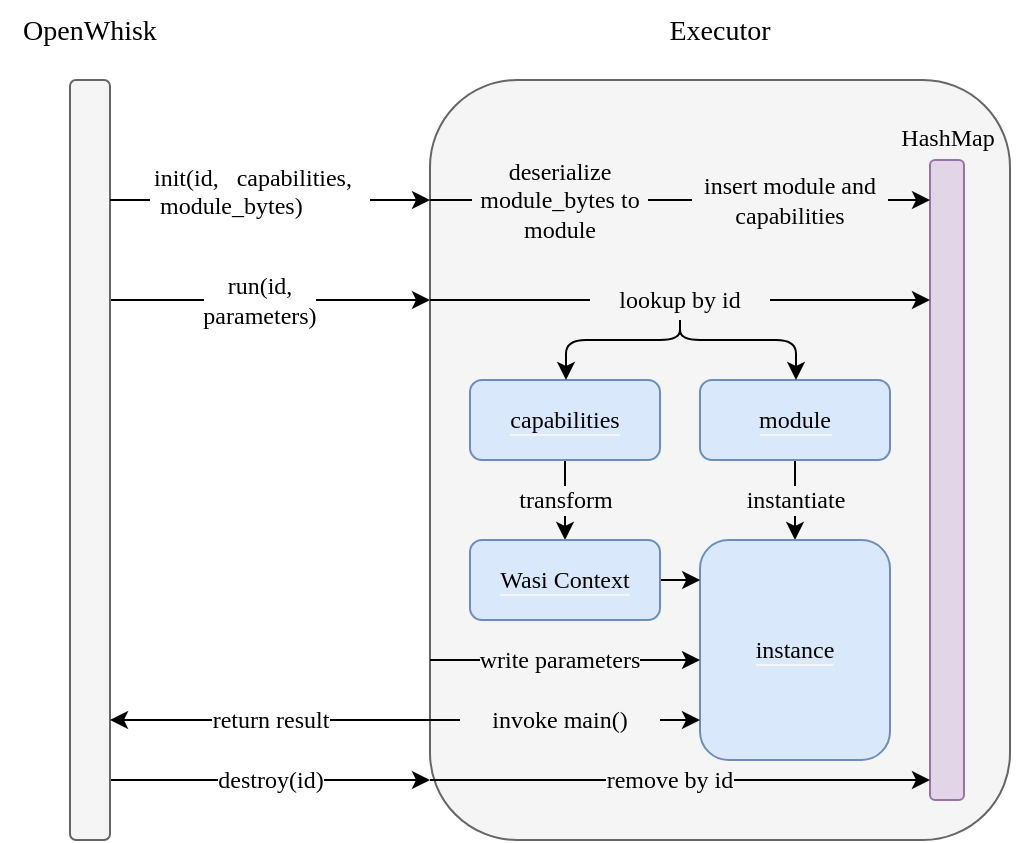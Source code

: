 <mxfile version="14.5.1" type="device"><diagram id="k58uWXT8fB6DtH82Debm" name="Page-1"><mxGraphModel dx="813" dy="482" grid="1" gridSize="10" guides="1" tooltips="1" connect="1" arrows="1" fold="1" page="1" pageScale="1" pageWidth="850" pageHeight="1100" math="0" shadow="0"><root><mxCell id="0"/><mxCell id="1" parent="0"/><mxCell id="d3nS33FpvXMVfJAD_dNh-1" value="" style="rounded=1;whiteSpace=wrap;html=1;fontSize=12;movable=0;resizable=0;rotatable=0;deletable=0;editable=0;connectable=0;strokeColor=#666666;fontColor=#333333;fillColor=#F5F5F5;" parent="1" vertex="1"><mxGeometry x="400" y="220" width="290" height="380" as="geometry"/></mxCell><mxCell id="_7-Mtbjh3HHWFtsDyBfg-5" value="" style="endArrow=classic;html=1;" parent="1" edge="1" source="WzXcqIJaGTqtzX6l6--2-41"><mxGeometry relative="1" as="geometry"><mxPoint x="240" y="280" as="sourcePoint"/><mxPoint x="400" y="280" as="targetPoint"/></mxGeometry></mxCell><mxCell id="_7-Mtbjh3HHWFtsDyBfg-8" value="" style="endArrow=classic;html=1;entryX=0;entryY=1;entryDx=0;entryDy=0;" parent="1" edge="1"><mxGeometry relative="1" as="geometry"><mxPoint x="240" y="330" as="sourcePoint"/><mxPoint x="400" y="330" as="targetPoint"/></mxGeometry></mxCell><mxCell id="_7-Mtbjh3HHWFtsDyBfg-15" value="" style="endArrow=classic;html=1;" parent="1" edge="1"><mxGeometry relative="1" as="geometry"><mxPoint x="240" y="570" as="sourcePoint"/><mxPoint x="400" y="570" as="targetPoint"/></mxGeometry></mxCell><mxCell id="_7-Mtbjh3HHWFtsDyBfg-16" value="&lt;span style=&quot;font-size: 12px&quot;&gt;destroy(id)&lt;/span&gt;" style="edgeLabel;resizable=0;html=1;align=center;verticalAlign=middle;fontSize=12;fontFamily=JetBrains Mono;labelBackgroundColor=#FFFFFF;" parent="_7-Mtbjh3HHWFtsDyBfg-15" connectable="0" vertex="1"><mxGeometry relative="1" as="geometry"/></mxCell><mxCell id="_7-Mtbjh3HHWFtsDyBfg-2" value="&lt;span style=&quot;font-family: &amp;#34;linux biolinum o&amp;#34;&quot;&gt;&lt;br style=&quot;font-size: 12px&quot;&gt;&lt;/span&gt;" style="rounded=1;whiteSpace=wrap;html=1;fillColor=#f5f5f5;strokeColor=#666666;fontSize=12;movable=0;resizable=0;rotatable=0;deletable=0;editable=0;connectable=0;fontColor=#333333;" parent="1" vertex="1"><mxGeometry x="220" y="220" width="20" height="380" as="geometry"/></mxCell><mxCell id="_7-Mtbjh3HHWFtsDyBfg-17" value="" style="rounded=1;whiteSpace=wrap;html=1;fillColor=#e1d5e7;strokeColor=#9673a6;fontSize=12;movable=1;resizable=1;rotatable=1;deletable=1;editable=1;connectable=1;" parent="1" vertex="1"><mxGeometry x="650" y="260" width="17" height="320" as="geometry"/></mxCell><mxCell id="d3nS33FpvXMVfJAD_dNh-11" value="&lt;span style=&quot;color: rgb(0, 0, 0); font-family: &amp;quot;linux biolinum o&amp;quot;; font-size: 14px; font-style: normal; font-weight: 400; letter-spacing: normal; text-indent: 0px; text-transform: none; word-spacing: 0px; display: inline; float: none;&quot;&gt;Executor&lt;/span&gt;" style="text;whiteSpace=wrap;html=1;fontSize=14;align=center;labelBackgroundColor=none;" parent="1" vertex="1"><mxGeometry x="505" y="180" width="80" height="30" as="geometry"/></mxCell><mxCell id="d3nS33FpvXMVfJAD_dNh-12" value="&lt;span style=&quot;color: rgb(0, 0, 0); font-family: &amp;quot;linux biolinum o&amp;quot;; font-size: 14px; font-style: normal; font-weight: 400; letter-spacing: normal; text-indent: 0px; text-transform: none; word-spacing: 0px; display: inline; float: none;&quot;&gt;OpenWhisk&lt;/span&gt;" style="text;whiteSpace=wrap;html=1;fontSize=14;align=center;labelBackgroundColor=none;" parent="1" vertex="1"><mxGeometry x="185" y="180" width="90" height="30" as="geometry"/></mxCell><mxCell id="d3nS33FpvXMVfJAD_dNh-28" value="&lt;span style=&quot;color: rgb(0, 0, 0); font-size: 12px; font-style: normal; font-weight: 400; letter-spacing: normal; text-indent: 0px; text-transform: none; word-spacing: 0px; display: inline; float: none;&quot;&gt;HashMap&lt;/span&gt;" style="text;whiteSpace=wrap;html=1;fontSize=12;align=center;labelBackgroundColor=none;fontFamily=JetBrains Mono;" parent="1" vertex="1"><mxGeometry x="618.5" y="235" width="80" height="20" as="geometry"/></mxCell><mxCell id="WzXcqIJaGTqtzX6l6--2-6" value="" style="endArrow=classic;html=1;fontFamily=JetBrains Mono;" edge="1" parent="1"><mxGeometry width="50" height="50" relative="1" as="geometry"><mxPoint x="400" y="280" as="sourcePoint"/><mxPoint x="650" y="280" as="targetPoint"/></mxGeometry></mxCell><mxCell id="WzXcqIJaGTqtzX6l6--2-4" value="insert module and capabilities" style="text;html=1;strokeColor=none;fillColor=none;align=center;verticalAlign=middle;whiteSpace=wrap;rounded=0;fontFamily=JetBrains Mono;labelBackgroundColor=#F5F5F5;fontSize=12;" vertex="1" parent="1"><mxGeometry x="530" y="260" width="100" height="40" as="geometry"/></mxCell><mxCell id="WzXcqIJaGTqtzX6l6--2-3" value="deserialize module_bytes to module" style="text;html=1;strokeColor=none;fillColor=none;align=center;verticalAlign=middle;whiteSpace=wrap;rounded=0;fontFamily=JetBrains Mono;labelBackgroundColor=#F5F5F5;fontSize=12;" vertex="1" parent="1"><mxGeometry x="420" y="260" width="90" height="40" as="geometry"/></mxCell><mxCell id="WzXcqIJaGTqtzX6l6--2-9" value="" style="endArrow=classic;html=1;fontFamily=JetBrains Mono;" edge="1" parent="1" source="WzXcqIJaGTqtzX6l6--2-8"><mxGeometry width="50" height="50" relative="1" as="geometry"><mxPoint x="400" y="330" as="sourcePoint"/><mxPoint x="650" y="330" as="targetPoint"/></mxGeometry></mxCell><mxCell id="WzXcqIJaGTqtzX6l6--2-22" style="edgeStyle=orthogonalEdgeStyle;rounded=1;orthogonalLoop=1;jettySize=auto;html=1;entryX=0.5;entryY=0;entryDx=0;entryDy=0;fontFamily=JetBrains Mono;fontSize=12;" edge="1" parent="1" source="WzXcqIJaGTqtzX6l6--2-10" target="WzXcqIJaGTqtzX6l6--2-21"><mxGeometry relative="1" as="geometry"/></mxCell><mxCell id="WzXcqIJaGTqtzX6l6--2-10" value="&lt;span style=&quot;background-color: rgb(218 , 232 , 252)&quot;&gt;capabilities&lt;/span&gt;" style="rounded=1;whiteSpace=wrap;html=1;labelBackgroundColor=#F5F5F5;fontFamily=JetBrains Mono;strokeColor=#6c8ebf;fillColor=#DAE8FC;" vertex="1" parent="1"><mxGeometry x="420" y="370" width="95" height="40" as="geometry"/></mxCell><mxCell id="WzXcqIJaGTqtzX6l6--2-19" style="edgeStyle=orthogonalEdgeStyle;rounded=1;orthogonalLoop=1;jettySize=auto;html=1;entryX=0.5;entryY=0;entryDx=0;entryDy=0;fontFamily=JetBrains Mono;fontSize=12;" edge="1" parent="1" source="WzXcqIJaGTqtzX6l6--2-13" target="WzXcqIJaGTqtzX6l6--2-18"><mxGeometry relative="1" as="geometry"/></mxCell><mxCell id="WzXcqIJaGTqtzX6l6--2-13" value="&lt;span style=&quot;background-color: rgb(218 , 232 , 252)&quot;&gt;module&lt;/span&gt;" style="rounded=1;whiteSpace=wrap;html=1;labelBackgroundColor=#F5F5F5;fontFamily=JetBrains Mono;strokeColor=#6c8ebf;fillColor=#DAE8FC;" vertex="1" parent="1"><mxGeometry x="535" y="370" width="95" height="40" as="geometry"/></mxCell><mxCell id="WzXcqIJaGTqtzX6l6--2-16" style="edgeStyle=orthogonalEdgeStyle;rounded=1;orthogonalLoop=1;jettySize=auto;html=1;entryX=0.5;entryY=0;entryDx=0;entryDy=0;fontFamily=JetBrains Mono;fontSize=12;" edge="1" parent="1" source="WzXcqIJaGTqtzX6l6--2-8" target="WzXcqIJaGTqtzX6l6--2-10"><mxGeometry relative="1" as="geometry"><Array as="points"><mxPoint x="525" y="350"/><mxPoint x="468" y="350"/><mxPoint x="468" y="370"/></Array></mxGeometry></mxCell><mxCell id="WzXcqIJaGTqtzX6l6--2-17" style="edgeStyle=orthogonalEdgeStyle;rounded=1;orthogonalLoop=1;jettySize=auto;html=1;entryX=0.5;entryY=0;entryDx=0;entryDy=0;fontFamily=JetBrains Mono;fontSize=12;" edge="1" parent="1" source="WzXcqIJaGTqtzX6l6--2-8" target="WzXcqIJaGTqtzX6l6--2-13"><mxGeometry relative="1" as="geometry"><Array as="points"><mxPoint x="525" y="350"/><mxPoint x="583" y="350"/><mxPoint x="583" y="370"/></Array></mxGeometry></mxCell><mxCell id="WzXcqIJaGTqtzX6l6--2-8" value="lookup by id" style="text;html=1;strokeColor=none;fillColor=none;align=center;verticalAlign=middle;whiteSpace=wrap;rounded=0;fontFamily=JetBrains Mono;labelBackgroundColor=#F5F5F5;" vertex="1" parent="1"><mxGeometry x="480" y="320" width="90" height="20" as="geometry"/></mxCell><mxCell id="WzXcqIJaGTqtzX6l6--2-15" value="" style="endArrow=none;html=1;fontFamily=JetBrains Mono;endFill=0;" edge="1" parent="1" target="WzXcqIJaGTqtzX6l6--2-8"><mxGeometry width="50" height="50" relative="1" as="geometry"><mxPoint x="400" y="330" as="sourcePoint"/><mxPoint x="650" y="330" as="targetPoint"/></mxGeometry></mxCell><mxCell id="WzXcqIJaGTqtzX6l6--2-18" value="&lt;span style=&quot;background-color: rgb(218 , 232 , 252)&quot;&gt;instance&lt;/span&gt;" style="rounded=1;whiteSpace=wrap;html=1;labelBackgroundColor=#F5F5F5;fontFamily=JetBrains Mono;strokeColor=#6c8ebf;fillColor=#DAE8FC;" vertex="1" parent="1"><mxGeometry x="535" y="450" width="95" height="110" as="geometry"/></mxCell><mxCell id="WzXcqIJaGTqtzX6l6--2-20" value="instantiate" style="text;html=1;strokeColor=none;fillColor=none;align=center;verticalAlign=middle;whiteSpace=wrap;rounded=0;fontFamily=JetBrains Mono;labelBackgroundColor=#F5F5F5;" vertex="1" parent="1"><mxGeometry x="537.5" y="420" width="90" height="20" as="geometry"/></mxCell><mxCell id="WzXcqIJaGTqtzX6l6--2-30" style="edgeStyle=orthogonalEdgeStyle;rounded=1;orthogonalLoop=1;jettySize=auto;html=1;entryX=0.001;entryY=0.182;entryDx=0;entryDy=0;entryPerimeter=0;fontFamily=JetBrains Mono;fontSize=12;" edge="1" parent="1" source="WzXcqIJaGTqtzX6l6--2-21" target="WzXcqIJaGTqtzX6l6--2-18"><mxGeometry relative="1" as="geometry"/></mxCell><mxCell id="WzXcqIJaGTqtzX6l6--2-21" value="&lt;span style=&quot;background-color: rgb(218 , 232 , 252)&quot;&gt;Wasi Context&lt;/span&gt;" style="rounded=1;whiteSpace=wrap;html=1;labelBackgroundColor=#F5F5F5;fontFamily=JetBrains Mono;strokeColor=#6c8ebf;fillColor=#DAE8FC;" vertex="1" parent="1"><mxGeometry x="420" y="450" width="95" height="40" as="geometry"/></mxCell><mxCell id="WzXcqIJaGTqtzX6l6--2-24" value="transform" style="text;html=1;strokeColor=none;fillColor=none;align=center;verticalAlign=middle;whiteSpace=wrap;rounded=0;fontFamily=JetBrains Mono;labelBackgroundColor=#F5F5F5;" vertex="1" parent="1"><mxGeometry x="422.5" y="420" width="90" height="20" as="geometry"/></mxCell><mxCell id="WzXcqIJaGTqtzX6l6--2-28" value="" style="endArrow=classic;html=1;fontFamily=JetBrains Mono;entryX=0;entryY=0.5;entryDx=0;entryDy=0;" edge="1" parent="1"><mxGeometry width="50" height="50" relative="1" as="geometry"><mxPoint x="400" y="510" as="sourcePoint"/><mxPoint x="535" y="510" as="targetPoint"/></mxGeometry></mxCell><mxCell id="WzXcqIJaGTqtzX6l6--2-29" value="write parameters" style="text;html=1;strokeColor=none;fillColor=none;align=center;verticalAlign=middle;whiteSpace=wrap;rounded=0;fontFamily=JetBrains Mono;labelBackgroundColor=#F5F5F5;" vertex="1" parent="1"><mxGeometry x="420" y="500" width="90" height="20" as="geometry"/></mxCell><mxCell id="WzXcqIJaGTqtzX6l6--2-32" value="" style="endArrow=classic;html=1;fontFamily=JetBrains Mono;entryX=0;entryY=0.5;entryDx=0;entryDy=0;" edge="1" parent="1" source="WzXcqIJaGTqtzX6l6--2-33"><mxGeometry width="50" height="50" relative="1" as="geometry"><mxPoint x="400" y="540" as="sourcePoint"/><mxPoint x="535" y="540" as="targetPoint"/></mxGeometry></mxCell><mxCell id="WzXcqIJaGTqtzX6l6--2-33" value="invoke main()" style="text;html=1;strokeColor=none;fillColor=none;align=center;verticalAlign=middle;whiteSpace=wrap;rounded=0;fontFamily=JetBrains Mono;labelBackgroundColor=#F5F5F5;" vertex="1" parent="1"><mxGeometry x="415" y="530" width="100" height="20" as="geometry"/></mxCell><mxCell id="WzXcqIJaGTqtzX6l6--2-34" value="" style="endArrow=none;html=1;fontFamily=JetBrains Mono;entryX=0;entryY=0.5;entryDx=0;entryDy=0;endFill=0;" edge="1" parent="1" target="WzXcqIJaGTqtzX6l6--2-33"><mxGeometry width="50" height="50" relative="1" as="geometry"><mxPoint x="400" y="540" as="sourcePoint"/><mxPoint x="535" y="540" as="targetPoint"/></mxGeometry></mxCell><mxCell id="WzXcqIJaGTqtzX6l6--2-35" value="" style="endArrow=none;html=1;endFill=0;startArrow=classic;startFill=1;" edge="1" parent="1"><mxGeometry relative="1" as="geometry"><mxPoint x="240" y="540" as="sourcePoint"/><mxPoint x="400" y="540" as="targetPoint"/></mxGeometry></mxCell><mxCell id="WzXcqIJaGTqtzX6l6--2-36" value="&lt;span style=&quot;font-size: 12px&quot;&gt;return result&lt;/span&gt;" style="edgeLabel;resizable=0;html=1;align=center;verticalAlign=middle;fontSize=12;fontFamily=JetBrains Mono;labelBackgroundColor=#FFFFFF;" connectable="0" vertex="1" parent="WzXcqIJaGTqtzX6l6--2-35"><mxGeometry relative="1" as="geometry"/></mxCell><mxCell id="WzXcqIJaGTqtzX6l6--2-37" value="" style="endArrow=classic;html=1;" edge="1" parent="1"><mxGeometry relative="1" as="geometry"><mxPoint x="400" y="570" as="sourcePoint"/><mxPoint x="650" y="570" as="targetPoint"/></mxGeometry></mxCell><mxCell id="WzXcqIJaGTqtzX6l6--2-39" value="remove by id" style="text;html=1;strokeColor=none;fillColor=none;align=center;verticalAlign=middle;whiteSpace=wrap;rounded=0;fontFamily=JetBrains Mono;labelBackgroundColor=#F5F5F5;" vertex="1" parent="1"><mxGeometry x="470" y="560" width="100" height="20" as="geometry"/></mxCell><mxCell id="WzXcqIJaGTqtzX6l6--2-40" value="run(id,&lt;br&gt;parameters)" style="text;html=1;strokeColor=none;fillColor=none;align=center;verticalAlign=middle;whiteSpace=wrap;rounded=0;fontFamily=JetBrains Mono;labelBackgroundColor=#ffffff;fontSize=12;" vertex="1" parent="1"><mxGeometry x="270" y="310" width="90" height="40" as="geometry"/></mxCell><mxCell id="WzXcqIJaGTqtzX6l6--2-41" value="&lt;span style=&quot;color: rgb(0 , 0 , 0) ; font-family: &amp;#34;jetbrains mono&amp;#34; ; font-size: 12px ; font-style: normal ; font-weight: 400 ; letter-spacing: normal ; text-align: center ; text-indent: 0px ; text-transform: none ; word-spacing: 0px ; background-color: rgb(255 , 255 , 255) ; display: inline ; float: none&quot;&gt;init(id,&amp;nbsp; &amp;nbsp;capabilities,&amp;nbsp; &amp;nbsp;module_bytes)&lt;/span&gt;" style="text;whiteSpace=wrap;html=1;fontSize=12;fontFamily=JetBrains Mono;" vertex="1" parent="1"><mxGeometry x="260" y="255" width="110" height="50" as="geometry"/></mxCell><mxCell id="WzXcqIJaGTqtzX6l6--2-42" value="" style="endArrow=none;html=1;endFill=0;" edge="1" parent="1" target="WzXcqIJaGTqtzX6l6--2-41"><mxGeometry relative="1" as="geometry"><mxPoint x="240" y="280" as="sourcePoint"/><mxPoint x="400" y="280" as="targetPoint"/></mxGeometry></mxCell></root></mxGraphModel></diagram></mxfile>